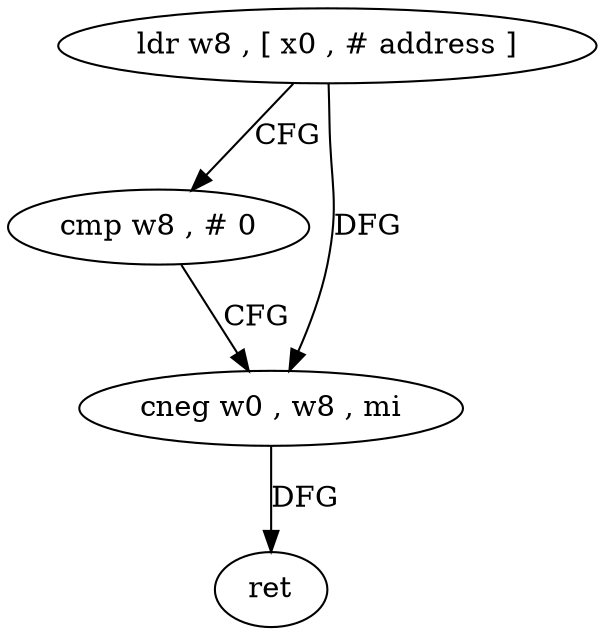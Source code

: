 digraph "func" {
"4222720" [label = "ldr w8 , [ x0 , # address ]" ]
"4222724" [label = "cmp w8 , # 0" ]
"4222728" [label = "cneg w0 , w8 , mi" ]
"4222732" [label = "ret" ]
"4222720" -> "4222724" [ label = "CFG" ]
"4222720" -> "4222728" [ label = "DFG" ]
"4222724" -> "4222728" [ label = "CFG" ]
"4222728" -> "4222732" [ label = "DFG" ]
}
